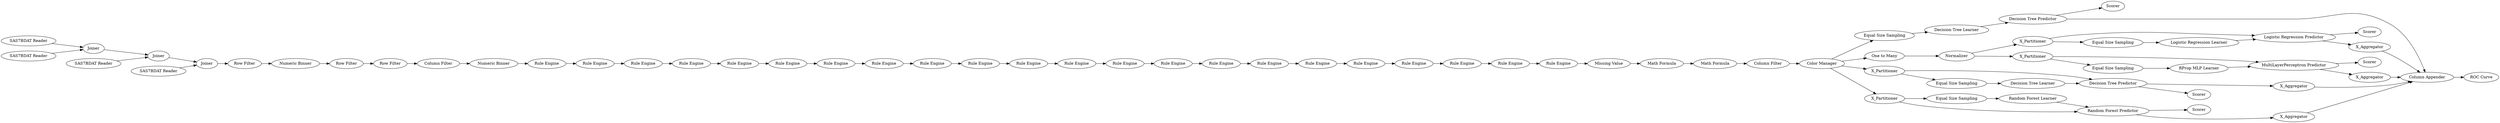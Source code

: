 digraph {
	"6656283171402893329_14" [label="Rule Engine"]
	"6656283171402893329_56" [label="Rule Engine"]
	"6656283171402893329_92" [label="Decision Tree Learner"]
	"6656283171402893329_7" [label=Joiner]
	"6656283171402893329_60" [label="Decision Tree Predictor"]
	"6656283171402893329_2" [label="SAS7BDAT Reader"]
	"6656283171402893329_91" [label="Equal Size Sampling"]
	"6656283171402893329_18" [label="Rule Engine"]
	"6656283171402893329_68" [label="One to Many"]
	"6656283171402893329_74" [label=Scorer]
	"6656283171402893329_29" [label="Rule Engine"]
	"6656283171402893329_75" [label=X_Partitioner]
	"6656283171402893329_84" [label=Scorer]
	"6656283171402893329_16" [label="Math Formula"]
	"6656283171402893329_1" [label="SAS7BDAT Reader"]
	"6656283171402893329_57" [label=X_Partitioner]
	"6656283171402893329_24" [label="Rule Engine"]
	"6656283171402893329_11" [label="Column Filter"]
	"6656283171402893329_61" [label=X_Aggregator]
	"6656283171402893329_25" [label="Rule Engine"]
	"6656283171402893329_65" [label="Random Forest Learner"]
	"6656283171402893329_78" [label="Logistic Regression Predictor"]
	"6656283171402893329_62" [label=Scorer]
	"6656283171402893329_86" [label="ROC Curve"]
	"6656283171402893329_79" [label=Scorer]
	"6656283171402893329_48" [label="Rule Engine"]
	"6656283171402893329_77" [label="Logistic Regression Learner"]
	"6656283171402893329_27" [label="Rule Engine"]
	"6656283171402893329_33" [label="Rule Engine"]
	"6656283171402893329_9" [label="Numeric Binner"]
	"6656283171402893329_90" [label="Equal Size Sampling"]
	"6656283171402893329_17" [label="Rule Engine"]
	"6656283171402893329_76" [label=X_Aggregator]
	"6656283171402893329_8" [label="Row Filter"]
	"6656283171402893329_28" [label="Rule Engine"]
	"6656283171402893329_59" [label="Decision Tree Learner"]
	"6656283171402893329_85" [label="Column Appender"]
	"6656283171402893329_58" [label="Color Manager"]
	"6656283171402893329_71" [label=X_Aggregator]
	"6656283171402893329_10" [label="Row Filter"]
	"6656283171402893329_19" [label="Rule Engine"]
	"6656283171402893329_47" [label="Column Filter"]
	"6656283171402893329_67" [label=Scorer]
	"6656283171402893329_6" [label=Joiner]
	"6656283171402893329_5" [label=Joiner]
	"6656283171402893329_22" [label="Rule Engine"]
	"6656283171402893329_69" [label=Normalizer]
	"6656283171402893329_50" [label="Rule Engine"]
	"6656283171402893329_73" [label="MultiLayerPerceptron Predictor"]
	"6656283171402893329_13" [label="Numeric Binner"]
	"6656283171402893329_51" [label="Rule Engine"]
	"6656283171402893329_89" [label="Equal Size Sampling"]
	"6656283171402893329_4" [label="SAS7BDAT Reader"]
	"6656283171402893329_72" [label="RProp MLP Learner"]
	"6656283171402893329_15" [label="Missing Value"]
	"6656283171402893329_63" [label=X_Partitioner]
	"6656283171402893329_54" [label="Rule Engine"]
	"6656283171402893329_49" [label="Rule Engine"]
	"6656283171402893329_52" [label="Rule Engine"]
	"6656283171402893329_87" [label="Equal Size Sampling"]
	"6656283171402893329_70" [label=X_Partitioner]
	"6656283171402893329_20" [label="Math Formula"]
	"6656283171402893329_88" [label="Equal Size Sampling"]
	"6656283171402893329_53" [label="Rule Engine"]
	"6656283171402893329_93" [label="Decision Tree Predictor"]
	"6656283171402893329_66" [label="Random Forest Predictor"]
	"6656283171402893329_64" [label=X_Aggregator]
	"6656283171402893329_3" [label="SAS7BDAT Reader"]
	"6656283171402893329_12" [label="Row Filter"]
	"6656283171402893329_21" [label="Rule Engine"]
	"6656283171402893329_26" [label="Rule Engine"]
	"6656283171402893329_23" [label="Rule Engine"]
	"6656283171402893329_70" -> "6656283171402893329_89"
	"6656283171402893329_77" -> "6656283171402893329_78"
	"6656283171402893329_72" -> "6656283171402893329_73"
	"6656283171402893329_85" -> "6656283171402893329_86"
	"6656283171402893329_78" -> "6656283171402893329_79"
	"6656283171402893329_28" -> "6656283171402893329_33"
	"6656283171402893329_27" -> "6656283171402893329_28"
	"6656283171402893329_9" -> "6656283171402893329_10"
	"6656283171402893329_93" -> "6656283171402893329_84"
	"6656283171402893329_73" -> "6656283171402893329_71"
	"6656283171402893329_75" -> "6656283171402893329_78"
	"6656283171402893329_93" -> "6656283171402893329_85"
	"6656283171402893329_17" -> "6656283171402893329_18"
	"6656283171402893329_15" -> "6656283171402893329_16"
	"6656283171402893329_47" -> "6656283171402893329_58"
	"6656283171402893329_14" -> "6656283171402893329_17"
	"6656283171402893329_66" -> "6656283171402893329_67"
	"6656283171402893329_29" -> "6656283171402893329_23"
	"6656283171402893329_58" -> "6656283171402893329_57"
	"6656283171402893329_33" -> "6656283171402893329_48"
	"6656283171402893329_8" -> "6656283171402893329_9"
	"6656283171402893329_6" -> "6656283171402893329_7"
	"6656283171402893329_19" -> "6656283171402893329_21"
	"6656283171402893329_60" -> "6656283171402893329_61"
	"6656283171402893329_20" -> "6656283171402893329_47"
	"6656283171402893329_18" -> "6656283171402893329_19"
	"6656283171402893329_76" -> "6656283171402893329_85"
	"6656283171402893329_87" -> "6656283171402893329_59"
	"6656283171402893329_63" -> "6656283171402893329_66"
	"6656283171402893329_13" -> "6656283171402893329_14"
	"6656283171402893329_56" -> "6656283171402893329_15"
	"6656283171402893329_58" -> "6656283171402893329_68"
	"6656283171402893329_61" -> "6656283171402893329_85"
	"6656283171402893329_66" -> "6656283171402893329_64"
	"6656283171402893329_22" -> "6656283171402893329_26"
	"6656283171402893329_63" -> "6656283171402893329_88"
	"6656283171402893329_12" -> "6656283171402893329_11"
	"6656283171402893329_69" -> "6656283171402893329_70"
	"6656283171402893329_60" -> "6656283171402893329_62"
	"6656283171402893329_48" -> "6656283171402893329_49"
	"6656283171402893329_64" -> "6656283171402893329_85"
	"6656283171402893329_91" -> "6656283171402893329_92"
	"6656283171402893329_25" -> "6656283171402893329_24"
	"6656283171402893329_92" -> "6656283171402893329_93"
	"6656283171402893329_78" -> "6656283171402893329_76"
	"6656283171402893329_21" -> "6656283171402893329_22"
	"6656283171402893329_54" -> "6656283171402893329_56"
	"6656283171402893329_53" -> "6656283171402893329_54"
	"6656283171402893329_10" -> "6656283171402893329_12"
	"6656283171402893329_57" -> "6656283171402893329_60"
	"6656283171402893329_50" -> "6656283171402893329_51"
	"6656283171402893329_73" -> "6656283171402893329_74"
	"6656283171402893329_49" -> "6656283171402893329_50"
	"6656283171402893329_57" -> "6656283171402893329_87"
	"6656283171402893329_68" -> "6656283171402893329_69"
	"6656283171402893329_26" -> "6656283171402893329_25"
	"6656283171402893329_23" -> "6656283171402893329_27"
	"6656283171402893329_65" -> "6656283171402893329_66"
	"6656283171402893329_58" -> "6656283171402893329_63"
	"6656283171402893329_88" -> "6656283171402893329_65"
	"6656283171402893329_75" -> "6656283171402893329_90"
	"6656283171402893329_24" -> "6656283171402893329_29"
	"6656283171402893329_1" -> "6656283171402893329_5"
	"6656283171402893329_71" -> "6656283171402893329_85"
	"6656283171402893329_52" -> "6656283171402893329_53"
	"6656283171402893329_7" -> "6656283171402893329_8"
	"6656283171402893329_16" -> "6656283171402893329_20"
	"6656283171402893329_58" -> "6656283171402893329_91"
	"6656283171402893329_4" -> "6656283171402893329_7"
	"6656283171402893329_11" -> "6656283171402893329_13"
	"6656283171402893329_90" -> "6656283171402893329_77"
	"6656283171402893329_89" -> "6656283171402893329_72"
	"6656283171402893329_5" -> "6656283171402893329_6"
	"6656283171402893329_2" -> "6656283171402893329_5"
	"6656283171402893329_69" -> "6656283171402893329_75"
	"6656283171402893329_3" -> "6656283171402893329_6"
	"6656283171402893329_70" -> "6656283171402893329_73"
	"6656283171402893329_51" -> "6656283171402893329_52"
	"6656283171402893329_59" -> "6656283171402893329_60"
	rankdir=LR
}
